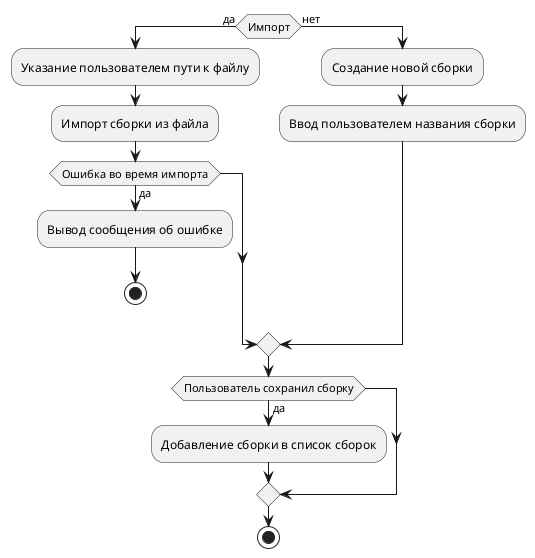 @startuml activity2
if (Импорт) then (да)
    :Указание пользователем пути к файлу;
    :Импорт сборки из файла;
    if (Ошибка во время импорта) then (да)
        :Вывод сообщения об ошибке;
        stop
    endif
else (нет)
    :Создание новой сборки;
    :Ввод пользователем названия сборки;
endif
if (Пользователь сохранил сборку) then (да)
    :Добавление сборки в список сборок;
endif
stop
@enduml